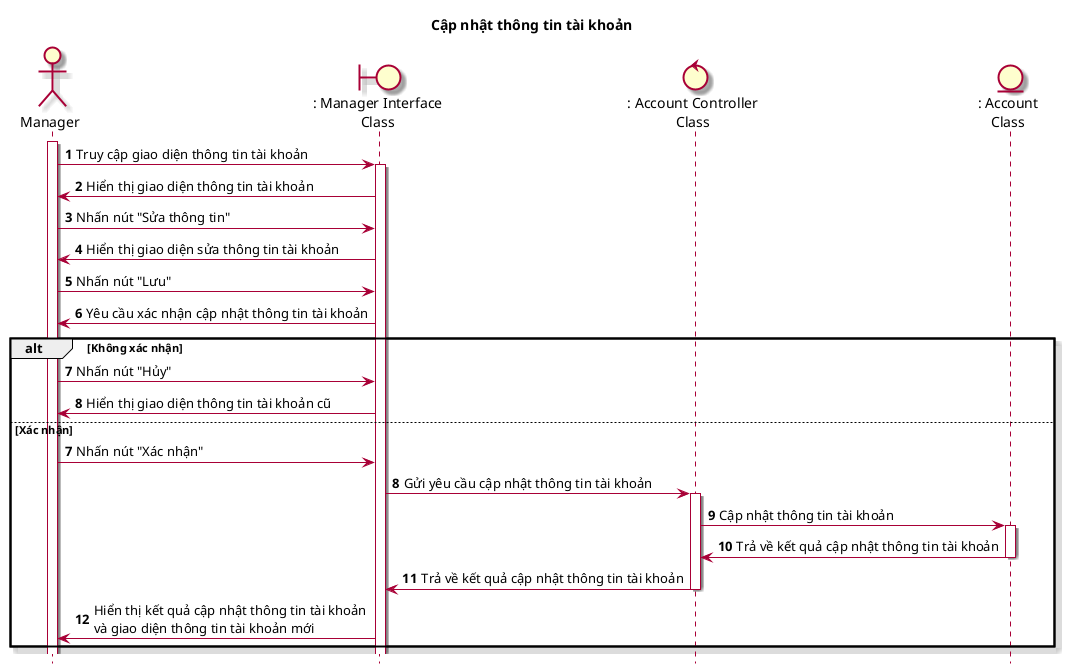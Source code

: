 @startuml CapNhatThongTinTaiKhoan

skin rose
hide footbox

title Cập nhật thông tin tài khoản

actor "Manager" as quanLy
boundary ": Manager Interface\nClass" as managerInterface
control ": Account Controller\nClass" as accountController
entity ": Account\nClass" as account

autonumber
quanLy++
quanLy->managerInterface++ : Truy cập giao diện thông tin tài khoản
managerInterface->quanLy : Hiển thị giao diện thông tin tài khoản
quanLy->managerInterface : Nhấn nút "Sửa thông tin"
managerInterface->quanLy : Hiển thị giao diện sửa thông tin tài khoản
quanLy->managerInterface : Nhấn nút "Lưu"
managerInterface->quanLy : Yêu cầu xác nhận cập nhật thông tin tài khoản
alt Không xác nhận
quanLy->managerInterface : Nhấn nút "Hủy"
managerInterface->quanLy : Hiển thị giao diện thông tin tài khoản cũ
else Xác nhận
autonumber 7
quanLy->managerInterface : Nhấn nút "Xác nhận"
managerInterface->accountController++ : Gửi yêu cầu cập nhật thông tin tài khoản
accountController->account++ : Cập nhật thông tin tài khoản
account->accountController-- : Trả về kết quả cập nhật thông tin tài khoản
accountController->managerInterface-- : Trả về kết quả cập nhật thông tin tài khoản
managerInterface->quanLy : Hiển thị kết quả cập nhật thông tin tài khoản\nvà giao diện thông tin tài khoản mới
end

@enduml